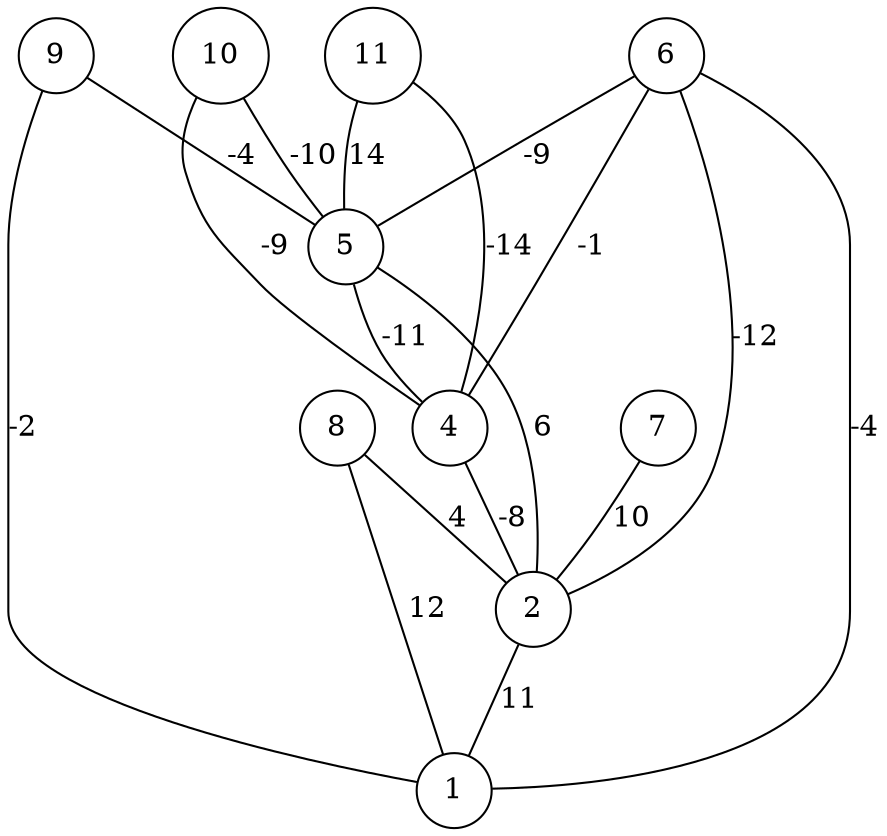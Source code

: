 graph { 
	 fontname="Helvetica,Arial,sans-serif" 
	 node [shape = circle]; 
	 11 -- 4 [label = "-14"];
	 11 -- 5 [label = "14"];
	 10 -- 4 [label = "-9"];
	 10 -- 5 [label = "-10"];
	 9 -- 1 [label = "-2"];
	 9 -- 5 [label = "-4"];
	 8 -- 1 [label = "12"];
	 8 -- 2 [label = "4"];
	 7 -- 2 [label = "10"];
	 6 -- 1 [label = "-4"];
	 6 -- 2 [label = "-12"];
	 6 -- 4 [label = "-1"];
	 6 -- 5 [label = "-9"];
	 5 -- 2 [label = "6"];
	 5 -- 4 [label = "-11"];
	 4 -- 2 [label = "-8"];
	 2 -- 1 [label = "11"];
	 1;
	 2;
	 4;
	 5;
	 6;
	 7;
	 8;
	 9;
	 10;
	 11;
}
